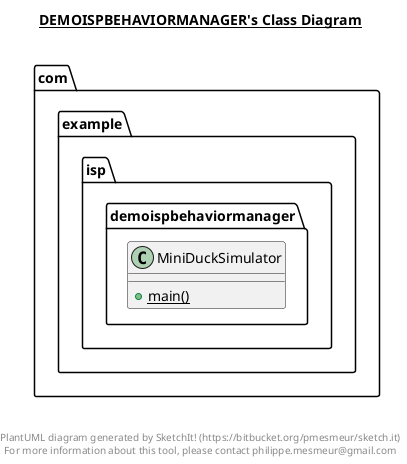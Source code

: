 @startuml

title __DEMOISPBEHAVIORMANAGER's Class Diagram__\n

  namespace com.example.isp.demoispbehaviormanager {
    class com.example.isp.demoispbehaviormanager.MiniDuckSimulator {
        {static} + main()
    }
  }
  



right footer


PlantUML diagram generated by SketchIt! (https://bitbucket.org/pmesmeur/sketch.it)
For more information about this tool, please contact philippe.mesmeur@gmail.com
endfooter

@enduml
